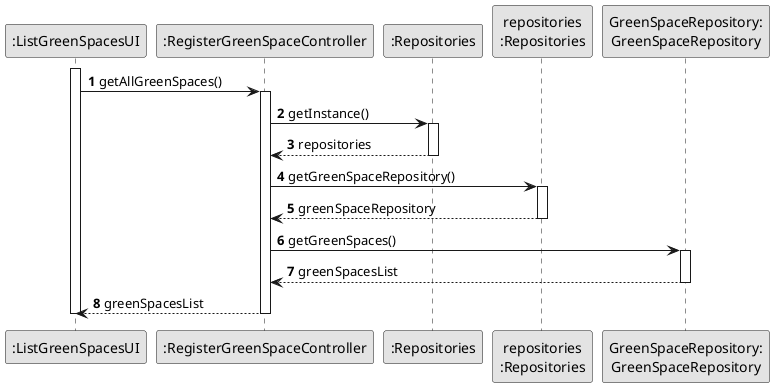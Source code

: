 @startuml

skinparam monochrome true
skinparam packageStyle rectangle
skinparam shadowing false

autonumber

participant ":ListGreenSpacesUI" as UI
participant ":RegisterGreenSpaceController" as CTRL
participant ":Repositories" as RepositorySingleton
participant "repositories\n:Repositories" as PLAT
participant "GreenSpaceRepository:\nGreenSpaceRepository" as GreenSpaceRepository

activate UI

        UI -> CTRL : getAllGreenSpaces()
        activate CTRL

            CTRL -> RepositorySingleton : getInstance()
            activate RepositorySingleton

                RepositorySingleton --> CTRL: repositories
            deactivate RepositorySingleton

            CTRL -> PLAT : getGreenSpaceRepository()
            activate PLAT

                PLAT --> CTRL : greenSpaceRepository
            deactivate PLAT

            CTRL -> GreenSpaceRepository : getGreenSpaces()
            activate GreenSpaceRepository

                GreenSpaceRepository --> CTRL : greenSpacesList
            deactivate GreenSpaceRepository

            CTRL --> UI : greenSpacesList
        deactivate CTRL

deactivate UI

@enduml
